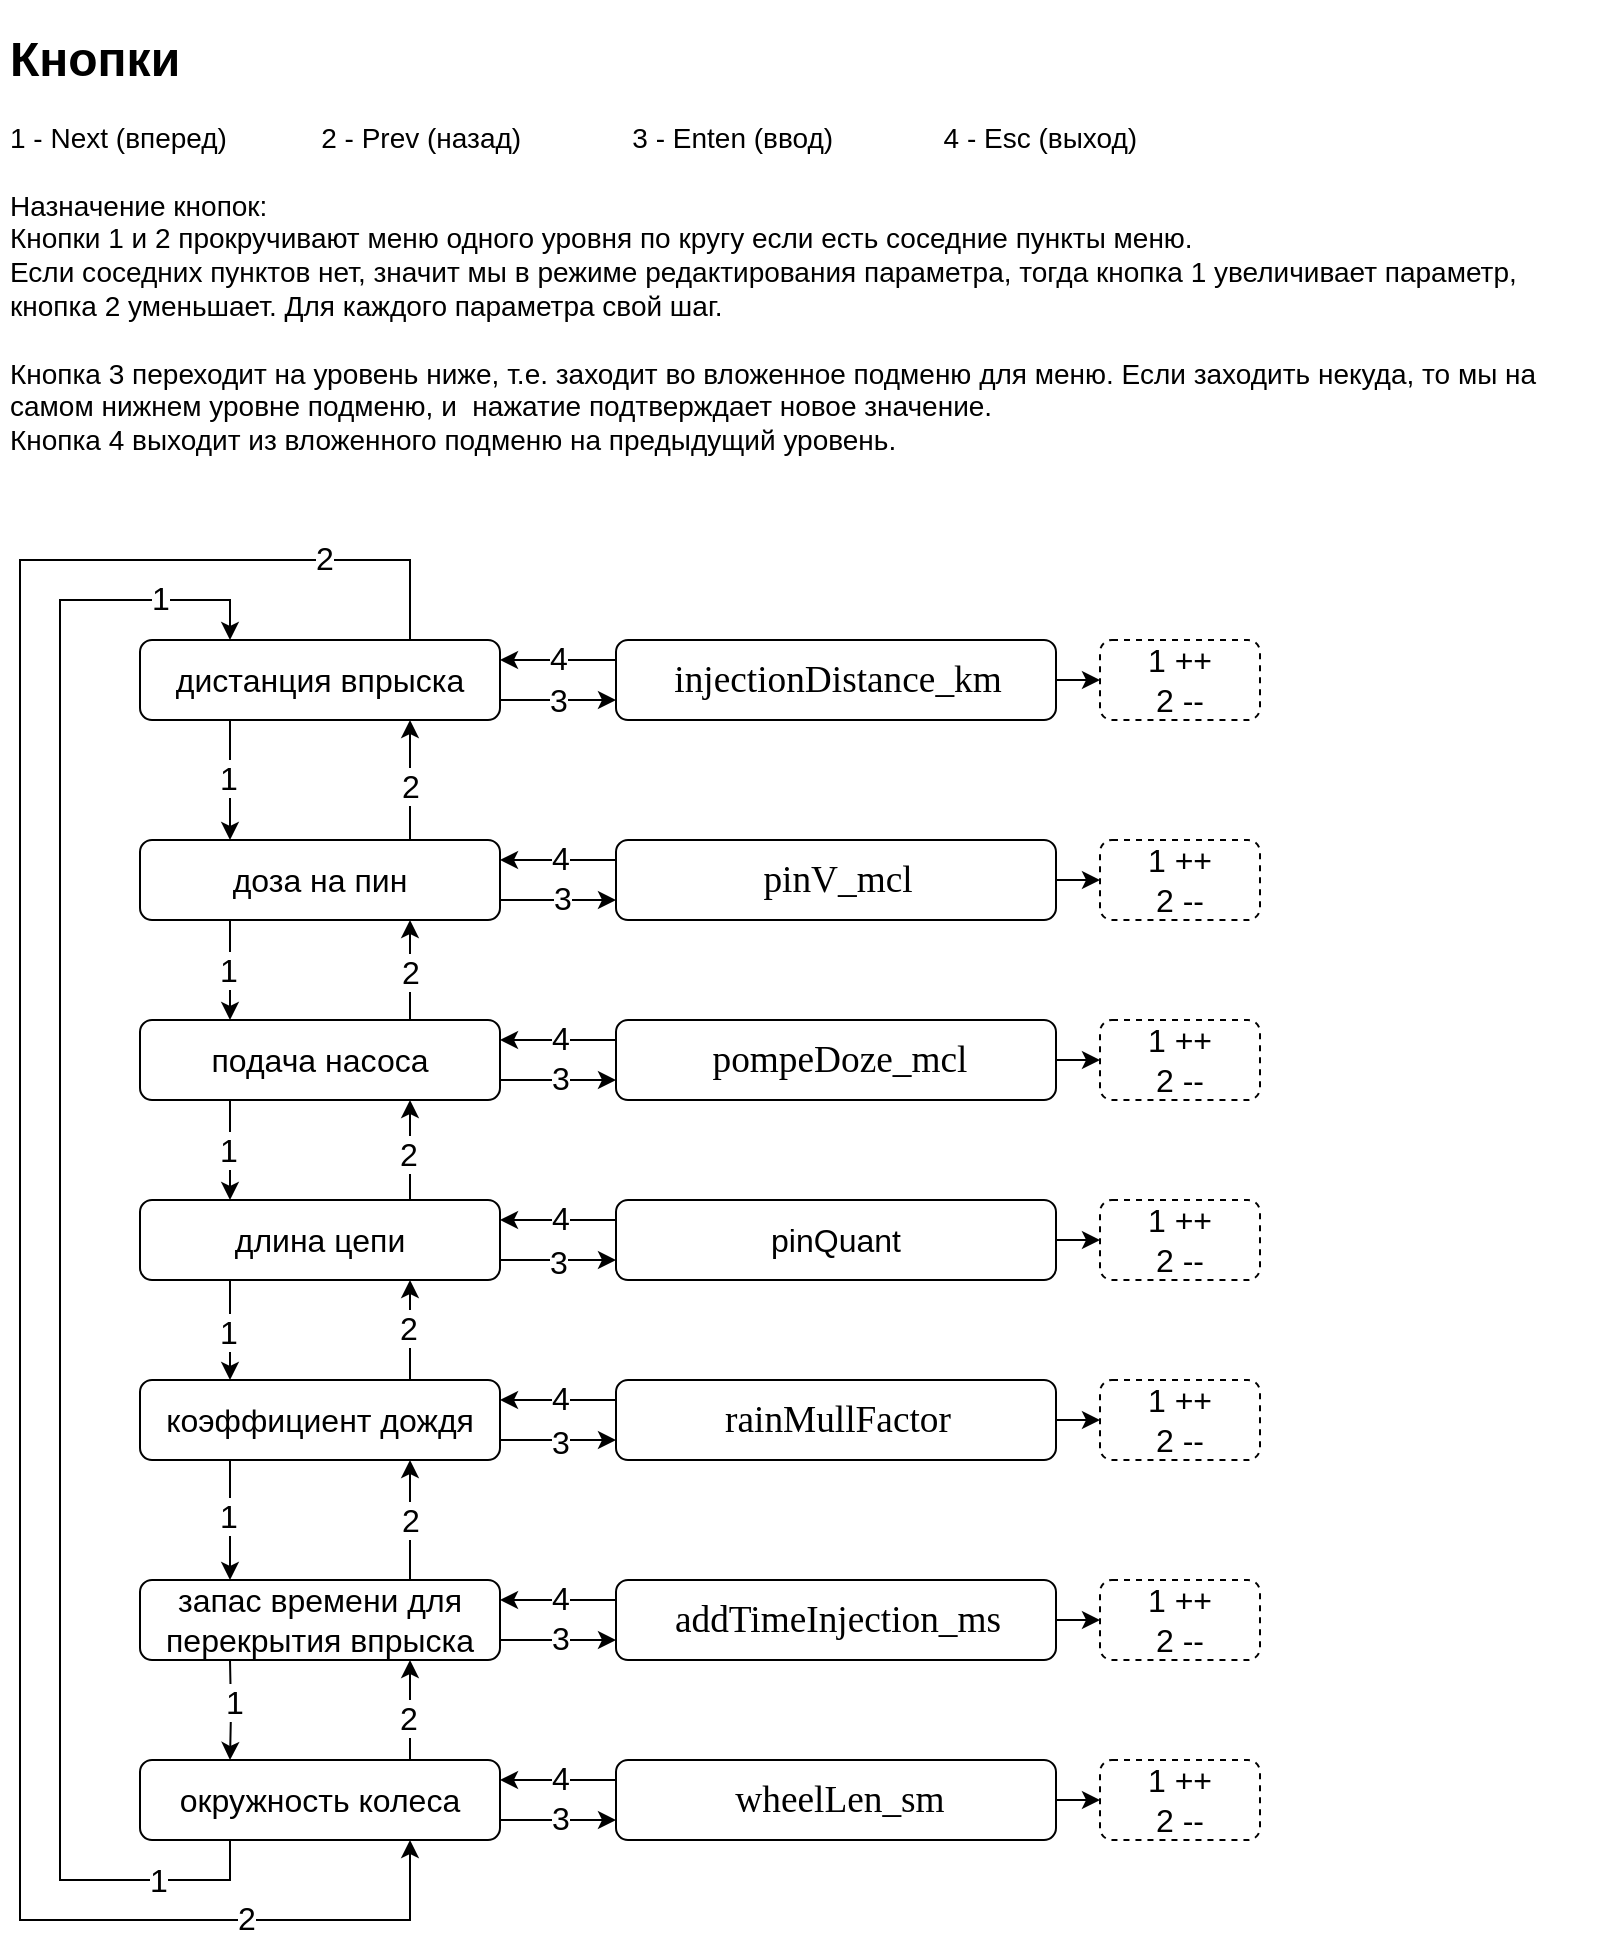 <mxfile version="21.6.8" type="device">
  <diagram name="Страница — 1" id="rLwD0E4FXAtVZHoxK65h">
    <mxGraphModel dx="1372" dy="884" grid="1" gridSize="10" guides="1" tooltips="1" connect="1" arrows="1" fold="1" page="1" pageScale="1" pageWidth="827" pageHeight="1169" math="0" shadow="0">
      <root>
        <mxCell id="0" />
        <mxCell id="1" parent="0" />
        <mxCell id="8xu6N3m7d32aTO9cnE_E-2" value="&lt;h1&gt;Кнопки&lt;/h1&gt;&lt;div style=&quot;font-size: 14px;&quot;&gt;&lt;font style=&quot;font-size: 14px;&quot;&gt;1 - Next (вперед)&lt;span style=&quot;white-space: pre;&quot;&gt;&#x9;&lt;/span&gt;&lt;span style=&quot;white-space: pre;&quot;&gt;&#x9;&lt;/span&gt;&lt;span style=&quot;background-color: initial;&quot;&gt;2 - Prev (назад)&lt;span style=&quot;white-space: pre;&quot;&gt;&#x9;&lt;/span&gt;&lt;span style=&quot;white-space: pre;&quot;&gt;&#x9;&lt;/span&gt;&lt;/span&gt;&lt;span style=&quot;background-color: initial;&quot;&gt;3 - Enten (ввод)&lt;span style=&quot;white-space: pre;&quot;&gt;&#x9;&lt;/span&gt;&lt;span style=&quot;white-space: pre;&quot;&gt;&#x9;&lt;/span&gt;&lt;/span&gt;&lt;span style=&quot;background-color: initial;&quot;&gt;4 - Esc (выход)&lt;/span&gt;&lt;/font&gt;&lt;/div&gt;&lt;div style=&quot;font-size: 14px;&quot;&gt;&lt;font style=&quot;font-size: 14px;&quot;&gt;&lt;br&gt;&lt;/font&gt;&lt;/div&gt;&lt;div style=&quot;font-size: 14px;&quot;&gt;&lt;font style=&quot;font-size: 14px;&quot;&gt;Назначение кнопок:&lt;/font&gt;&lt;/div&gt;&lt;div style=&quot;font-size: 14px;&quot;&gt;&lt;font style=&quot;font-size: 14px;&quot;&gt;Кнопки 1 и 2 прокручивают меню одного уровня по кругу если есть соседние пункты меню.&lt;/font&gt;&lt;/div&gt;&lt;div style=&quot;font-size: 14px;&quot;&gt;&lt;font style=&quot;font-size: 14px;&quot;&gt;Если соседних пунктов нет, значит мы в режиме редактирования параметра, тогда кнопка 1 увеличивает параметр, кнопка 2 уменьшает.&amp;nbsp;&lt;/font&gt;&lt;span style=&quot;background-color: initial;&quot;&gt;Для каждого параметра свой шаг.&lt;/span&gt;&lt;/div&gt;&lt;div style=&quot;font-size: 14px;&quot;&gt;&lt;span style=&quot;background-color: initial;&quot;&gt;&lt;br&gt;&lt;/span&gt;&lt;/div&gt;&lt;div style=&quot;font-size: 14px;&quot;&gt;&lt;span style=&quot;background-color: initial;&quot;&gt;Кнопка 3 переходит на уровень ниже, т.е. заходит во вложенное подменю для меню. Если заходить некуда, то мы на самом нижнем уровне подменю, и&amp;nbsp; нажатие подтверждает новое значение.&lt;/span&gt;&lt;br&gt;&lt;/div&gt;&lt;div style=&quot;font-size: 14px;&quot;&gt;&lt;font style=&quot;font-size: 14px;&quot;&gt;Кнопка 4 выходит из вложенного подменю на предыдущий уровень.&lt;/font&gt;&lt;/div&gt;" style="text;html=1;strokeColor=none;fillColor=none;spacing=5;spacingTop=-20;whiteSpace=wrap;overflow=hidden;rounded=0;" vertex="1" parent="1">
          <mxGeometry x="10" y="10" width="800" height="220" as="geometry" />
        </mxCell>
        <mxCell id="8xu6N3m7d32aTO9cnE_E-12" style="edgeStyle=orthogonalEdgeStyle;rounded=0;orthogonalLoop=1;jettySize=auto;html=1;exitX=0.25;exitY=1;exitDx=0;exitDy=0;entryX=0.25;entryY=0;entryDx=0;entryDy=0;fontSize=16;" edge="1" parent="1" source="8xu6N3m7d32aTO9cnE_E-3" target="8xu6N3m7d32aTO9cnE_E-6">
          <mxGeometry relative="1" as="geometry" />
        </mxCell>
        <mxCell id="8xu6N3m7d32aTO9cnE_E-39" value="1" style="edgeLabel;html=1;align=center;verticalAlign=middle;resizable=0;points=[];fontSize=16;" vertex="1" connectable="0" parent="8xu6N3m7d32aTO9cnE_E-12">
          <mxGeometry relative="1" as="geometry">
            <mxPoint x="-1" y="-1" as="offset" />
          </mxGeometry>
        </mxCell>
        <mxCell id="8xu6N3m7d32aTO9cnE_E-37" style="edgeStyle=orthogonalEdgeStyle;rounded=0;orthogonalLoop=1;jettySize=auto;html=1;exitX=1;exitY=0.75;exitDx=0;exitDy=0;entryX=0;entryY=0.75;entryDx=0;entryDy=0;fontSize=16;" edge="1" parent="1" source="8xu6N3m7d32aTO9cnE_E-3" target="8xu6N3m7d32aTO9cnE_E-22">
          <mxGeometry relative="1" as="geometry" />
        </mxCell>
        <mxCell id="8xu6N3m7d32aTO9cnE_E-51" value="3" style="edgeLabel;html=1;align=center;verticalAlign=middle;resizable=0;points=[];fontSize=16;" vertex="1" connectable="0" parent="8xu6N3m7d32aTO9cnE_E-37">
          <mxGeometry x="-0.08" relative="1" as="geometry">
            <mxPoint x="2" as="offset" />
          </mxGeometry>
        </mxCell>
        <mxCell id="8xu6N3m7d32aTO9cnE_E-107" style="edgeStyle=orthogonalEdgeStyle;rounded=0;orthogonalLoop=1;jettySize=auto;html=1;exitX=0.75;exitY=0;exitDx=0;exitDy=0;entryX=0.75;entryY=1;entryDx=0;entryDy=0;fontFamily=Helvetica;fontSize=16;fontColor=default;" edge="1" parent="1" source="8xu6N3m7d32aTO9cnE_E-3" target="8xu6N3m7d32aTO9cnE_E-93">
          <mxGeometry relative="1" as="geometry">
            <Array as="points">
              <mxPoint x="215" y="280" />
              <mxPoint x="20" y="280" />
              <mxPoint x="20" y="960" />
              <mxPoint x="215" y="960" />
            </Array>
          </mxGeometry>
        </mxCell>
        <mxCell id="8xu6N3m7d32aTO9cnE_E-108" value="2" style="edgeLabel;html=1;align=center;verticalAlign=middle;resizable=0;points=[];fontSize=16;fontFamily=Helvetica;fontColor=default;" vertex="1" connectable="0" parent="8xu6N3m7d32aTO9cnE_E-107">
          <mxGeometry x="-0.898" y="-2" relative="1" as="geometry">
            <mxPoint x="-25" y="1" as="offset" />
          </mxGeometry>
        </mxCell>
        <mxCell id="8xu6N3m7d32aTO9cnE_E-111" value="2" style="edgeLabel;html=1;align=center;verticalAlign=middle;resizable=0;points=[];fontSize=16;fontFamily=Helvetica;fontColor=default;" vertex="1" connectable="0" parent="8xu6N3m7d32aTO9cnE_E-107">
          <mxGeometry x="0.794" y="-1" relative="1" as="geometry">
            <mxPoint x="-4" y="-2" as="offset" />
          </mxGeometry>
        </mxCell>
        <mxCell id="8xu6N3m7d32aTO9cnE_E-3" value="дистанция впрыска" style="rounded=1;whiteSpace=wrap;html=1;fontSize=16;" vertex="1" parent="1">
          <mxGeometry x="80" y="320" width="180" height="40" as="geometry" />
        </mxCell>
        <mxCell id="8xu6N3m7d32aTO9cnE_E-13" style="edgeStyle=orthogonalEdgeStyle;rounded=0;orthogonalLoop=1;jettySize=auto;html=1;exitX=0.75;exitY=0;exitDx=0;exitDy=0;entryX=0.75;entryY=1;entryDx=0;entryDy=0;fontSize=16;" edge="1" parent="1" source="8xu6N3m7d32aTO9cnE_E-6" target="8xu6N3m7d32aTO9cnE_E-3">
          <mxGeometry relative="1" as="geometry" />
        </mxCell>
        <mxCell id="8xu6N3m7d32aTO9cnE_E-50" value="2" style="edgeLabel;html=1;align=center;verticalAlign=middle;resizable=0;points=[];fontSize=16;" vertex="1" connectable="0" parent="8xu6N3m7d32aTO9cnE_E-13">
          <mxGeometry x="0.3" relative="1" as="geometry">
            <mxPoint y="12" as="offset" />
          </mxGeometry>
        </mxCell>
        <mxCell id="8xu6N3m7d32aTO9cnE_E-14" style="edgeStyle=orthogonalEdgeStyle;rounded=0;orthogonalLoop=1;jettySize=auto;html=1;exitX=0.25;exitY=1;exitDx=0;exitDy=0;entryX=0.25;entryY=0;entryDx=0;entryDy=0;fontSize=16;" edge="1" parent="1" source="8xu6N3m7d32aTO9cnE_E-6" target="8xu6N3m7d32aTO9cnE_E-7">
          <mxGeometry relative="1" as="geometry" />
        </mxCell>
        <mxCell id="8xu6N3m7d32aTO9cnE_E-40" value="1" style="edgeLabel;html=1;align=center;verticalAlign=middle;resizable=0;points=[];fontSize=16;" vertex="1" connectable="0" parent="8xu6N3m7d32aTO9cnE_E-14">
          <mxGeometry x="-0.1" y="2" relative="1" as="geometry">
            <mxPoint x="-3" y="2" as="offset" />
          </mxGeometry>
        </mxCell>
        <mxCell id="8xu6N3m7d32aTO9cnE_E-35" style="edgeStyle=orthogonalEdgeStyle;rounded=0;orthogonalLoop=1;jettySize=auto;html=1;exitX=1;exitY=0.75;exitDx=0;exitDy=0;entryX=0;entryY=0.75;entryDx=0;entryDy=0;fontSize=16;" edge="1" parent="1" source="8xu6N3m7d32aTO9cnE_E-6" target="8xu6N3m7d32aTO9cnE_E-24">
          <mxGeometry relative="1" as="geometry" />
        </mxCell>
        <mxCell id="8xu6N3m7d32aTO9cnE_E-53" value="3" style="edgeLabel;html=1;align=center;verticalAlign=middle;resizable=0;points=[];fontSize=16;" vertex="1" connectable="0" parent="8xu6N3m7d32aTO9cnE_E-35">
          <mxGeometry x="0.08" y="1" relative="1" as="geometry">
            <mxPoint x="-1" as="offset" />
          </mxGeometry>
        </mxCell>
        <mxCell id="8xu6N3m7d32aTO9cnE_E-6" value="доза на пин" style="rounded=1;whiteSpace=wrap;html=1;fontSize=16;" vertex="1" parent="1">
          <mxGeometry x="80" y="420" width="180" height="40" as="geometry" />
        </mxCell>
        <mxCell id="8xu6N3m7d32aTO9cnE_E-15" style="edgeStyle=orthogonalEdgeStyle;rounded=0;orthogonalLoop=1;jettySize=auto;html=1;exitX=0.75;exitY=0;exitDx=0;exitDy=0;entryX=0.75;entryY=1;entryDx=0;entryDy=0;fontSize=16;" edge="1" parent="1" source="8xu6N3m7d32aTO9cnE_E-7" target="8xu6N3m7d32aTO9cnE_E-6">
          <mxGeometry relative="1" as="geometry" />
        </mxCell>
        <mxCell id="8xu6N3m7d32aTO9cnE_E-49" value="2" style="edgeLabel;html=1;align=center;verticalAlign=middle;resizable=0;points=[];fontSize=16;" vertex="1" connectable="0" parent="8xu6N3m7d32aTO9cnE_E-15">
          <mxGeometry x="-0.05" y="1" relative="1" as="geometry">
            <mxPoint x="1" as="offset" />
          </mxGeometry>
        </mxCell>
        <mxCell id="8xu6N3m7d32aTO9cnE_E-16" style="edgeStyle=orthogonalEdgeStyle;rounded=0;orthogonalLoop=1;jettySize=auto;html=1;exitX=0.25;exitY=1;exitDx=0;exitDy=0;entryX=0.25;entryY=0;entryDx=0;entryDy=0;fontSize=16;" edge="1" parent="1" source="8xu6N3m7d32aTO9cnE_E-7" target="8xu6N3m7d32aTO9cnE_E-8">
          <mxGeometry relative="1" as="geometry" />
        </mxCell>
        <mxCell id="8xu6N3m7d32aTO9cnE_E-41" value="1" style="edgeLabel;html=1;align=center;verticalAlign=middle;resizable=0;points=[];fontSize=16;" vertex="1" connectable="0" parent="8xu6N3m7d32aTO9cnE_E-16">
          <mxGeometry x="-0.25" y="2" relative="1" as="geometry">
            <mxPoint x="-3" y="6" as="offset" />
          </mxGeometry>
        </mxCell>
        <mxCell id="8xu6N3m7d32aTO9cnE_E-33" style="edgeStyle=orthogonalEdgeStyle;rounded=0;orthogonalLoop=1;jettySize=auto;html=1;exitX=1;exitY=0.75;exitDx=0;exitDy=0;entryX=0;entryY=0.75;entryDx=0;entryDy=0;fontSize=16;" edge="1" parent="1" source="8xu6N3m7d32aTO9cnE_E-7" target="8xu6N3m7d32aTO9cnE_E-25">
          <mxGeometry relative="1" as="geometry" />
        </mxCell>
        <mxCell id="8xu6N3m7d32aTO9cnE_E-55" value="3" style="edgeLabel;html=1;align=center;verticalAlign=middle;resizable=0;points=[];fontSize=16;" vertex="1" connectable="0" parent="8xu6N3m7d32aTO9cnE_E-33">
          <mxGeometry x="-0.04" y="1" relative="1" as="geometry">
            <mxPoint x="2" as="offset" />
          </mxGeometry>
        </mxCell>
        <mxCell id="8xu6N3m7d32aTO9cnE_E-7" value="подача насоса" style="rounded=1;whiteSpace=wrap;html=1;fontSize=16;" vertex="1" parent="1">
          <mxGeometry x="80" y="510" width="180" height="40" as="geometry" />
        </mxCell>
        <mxCell id="8xu6N3m7d32aTO9cnE_E-17" style="edgeStyle=orthogonalEdgeStyle;rounded=0;orthogonalLoop=1;jettySize=auto;html=1;exitX=0.75;exitY=0;exitDx=0;exitDy=0;entryX=0.75;entryY=1;entryDx=0;entryDy=0;fontSize=16;" edge="1" parent="1" source="8xu6N3m7d32aTO9cnE_E-8" target="8xu6N3m7d32aTO9cnE_E-7">
          <mxGeometry relative="1" as="geometry" />
        </mxCell>
        <mxCell id="8xu6N3m7d32aTO9cnE_E-48" value="2" style="edgeLabel;html=1;align=center;verticalAlign=middle;resizable=0;points=[];fontSize=16;" vertex="1" connectable="0" parent="8xu6N3m7d32aTO9cnE_E-17">
          <mxGeometry y="1" relative="1" as="geometry">
            <mxPoint y="2" as="offset" />
          </mxGeometry>
        </mxCell>
        <mxCell id="8xu6N3m7d32aTO9cnE_E-29" style="edgeStyle=orthogonalEdgeStyle;rounded=0;orthogonalLoop=1;jettySize=auto;html=1;exitX=1;exitY=0.75;exitDx=0;exitDy=0;entryX=0;entryY=0.75;entryDx=0;entryDy=0;fontSize=16;" edge="1" parent="1" source="8xu6N3m7d32aTO9cnE_E-8" target="8xu6N3m7d32aTO9cnE_E-26">
          <mxGeometry relative="1" as="geometry" />
        </mxCell>
        <mxCell id="8xu6N3m7d32aTO9cnE_E-57" value="3" style="edgeLabel;html=1;align=center;verticalAlign=middle;resizable=0;points=[];fontSize=16;" vertex="1" connectable="0" parent="8xu6N3m7d32aTO9cnE_E-29">
          <mxGeometry x="-0.08" y="-3" relative="1" as="geometry">
            <mxPoint x="2" y="-2" as="offset" />
          </mxGeometry>
        </mxCell>
        <mxCell id="8xu6N3m7d32aTO9cnE_E-73" style="edgeStyle=orthogonalEdgeStyle;rounded=0;orthogonalLoop=1;jettySize=auto;html=1;exitX=0.25;exitY=1;exitDx=0;exitDy=0;entryX=0.25;entryY=0;entryDx=0;entryDy=0;" edge="1" parent="1" source="8xu6N3m7d32aTO9cnE_E-8" target="8xu6N3m7d32aTO9cnE_E-63">
          <mxGeometry relative="1" as="geometry" />
        </mxCell>
        <mxCell id="8xu6N3m7d32aTO9cnE_E-75" value="1" style="edgeLabel;html=1;align=center;verticalAlign=middle;resizable=0;points=[];fontSize=16;" vertex="1" connectable="0" parent="8xu6N3m7d32aTO9cnE_E-73">
          <mxGeometry x="-0.059" y="-1" relative="1" as="geometry">
            <mxPoint y="2" as="offset" />
          </mxGeometry>
        </mxCell>
        <mxCell id="8xu6N3m7d32aTO9cnE_E-8" value="длина цепи" style="rounded=1;whiteSpace=wrap;html=1;fontSize=16;" vertex="1" parent="1">
          <mxGeometry x="80" y="600" width="180" height="40" as="geometry" />
        </mxCell>
        <mxCell id="8xu6N3m7d32aTO9cnE_E-31" style="edgeStyle=orthogonalEdgeStyle;rounded=0;orthogonalLoop=1;jettySize=auto;html=1;exitX=1;exitY=0.75;exitDx=0;exitDy=0;entryX=0;entryY=0.75;entryDx=0;entryDy=0;fontSize=16;" edge="1" parent="1" source="8xu6N3m7d32aTO9cnE_E-9" target="8xu6N3m7d32aTO9cnE_E-27">
          <mxGeometry relative="1" as="geometry" />
        </mxCell>
        <mxCell id="8xu6N3m7d32aTO9cnE_E-59" value="3" style="edgeLabel;html=1;align=center;verticalAlign=middle;resizable=0;points=[];fontSize=16;" vertex="1" connectable="0" parent="8xu6N3m7d32aTO9cnE_E-31">
          <mxGeometry x="0.12" y="-2" relative="1" as="geometry">
            <mxPoint x="-3" y="-3" as="offset" />
          </mxGeometry>
        </mxCell>
        <mxCell id="8xu6N3m7d32aTO9cnE_E-84" style="edgeStyle=orthogonalEdgeStyle;rounded=0;orthogonalLoop=1;jettySize=auto;html=1;exitX=0.75;exitY=0;exitDx=0;exitDy=0;entryX=0.75;entryY=1;entryDx=0;entryDy=0;" edge="1" parent="1" source="8xu6N3m7d32aTO9cnE_E-9" target="8xu6N3m7d32aTO9cnE_E-63">
          <mxGeometry relative="1" as="geometry" />
        </mxCell>
        <mxCell id="8xu6N3m7d32aTO9cnE_E-88" value="2" style="edgeLabel;html=1;align=center;verticalAlign=middle;resizable=0;points=[];fontSize=16;" vertex="1" connectable="0" parent="8xu6N3m7d32aTO9cnE_E-84">
          <mxGeometry x="0.011" y="-1" relative="1" as="geometry">
            <mxPoint x="-1" as="offset" />
          </mxGeometry>
        </mxCell>
        <mxCell id="8xu6N3m7d32aTO9cnE_E-9" value="запас времени для перекрытия впрыска" style="rounded=1;whiteSpace=wrap;html=1;fontSize=16;" vertex="1" parent="1">
          <mxGeometry x="80" y="790" width="180" height="40" as="geometry" />
        </mxCell>
        <mxCell id="8xu6N3m7d32aTO9cnE_E-38" style="edgeStyle=orthogonalEdgeStyle;rounded=0;orthogonalLoop=1;jettySize=auto;html=1;exitX=0;exitY=0.25;exitDx=0;exitDy=0;entryX=1;entryY=0.25;entryDx=0;entryDy=0;fontSize=16;" edge="1" parent="1" source="8xu6N3m7d32aTO9cnE_E-22" target="8xu6N3m7d32aTO9cnE_E-3">
          <mxGeometry relative="1" as="geometry" />
        </mxCell>
        <mxCell id="8xu6N3m7d32aTO9cnE_E-52" value="4" style="edgeLabel;html=1;align=center;verticalAlign=middle;resizable=0;points=[];fontSize=16;" vertex="1" connectable="0" parent="8xu6N3m7d32aTO9cnE_E-38">
          <mxGeometry x="-0.04" y="2" relative="1" as="geometry">
            <mxPoint x="-1" y="-3" as="offset" />
          </mxGeometry>
        </mxCell>
        <mxCell id="8xu6N3m7d32aTO9cnE_E-119" value="" style="edgeStyle=orthogonalEdgeStyle;rounded=0;orthogonalLoop=1;jettySize=auto;html=1;fontFamily=Helvetica;fontSize=16;fontColor=default;" edge="1" parent="1" source="8xu6N3m7d32aTO9cnE_E-22" target="8xu6N3m7d32aTO9cnE_E-118">
          <mxGeometry relative="1" as="geometry" />
        </mxCell>
        <mxCell id="8xu6N3m7d32aTO9cnE_E-22" value="&lt;div style=&quot;padding: 0px 0px 0px 2px;&quot;&gt;&lt;div style=&quot;font-family: Consolas; font-size: 14pt;&quot;&gt;&lt;p style=&quot;margin: 0px;&quot;&gt;injectionDistance_km&lt;/p&gt;&lt;/div&gt;&lt;/div&gt;" style="rounded=1;whiteSpace=wrap;html=1;fontSize=16;labelBackgroundColor=none;" vertex="1" parent="1">
          <mxGeometry x="318" y="320" width="220" height="40" as="geometry" />
        </mxCell>
        <mxCell id="8xu6N3m7d32aTO9cnE_E-36" style="edgeStyle=orthogonalEdgeStyle;rounded=0;orthogonalLoop=1;jettySize=auto;html=1;exitX=0;exitY=0.25;exitDx=0;exitDy=0;entryX=1;entryY=0.25;entryDx=0;entryDy=0;fontSize=16;" edge="1" parent="1" source="8xu6N3m7d32aTO9cnE_E-24" target="8xu6N3m7d32aTO9cnE_E-6">
          <mxGeometry relative="1" as="geometry" />
        </mxCell>
        <mxCell id="8xu6N3m7d32aTO9cnE_E-54" value="4" style="edgeLabel;html=1;align=center;verticalAlign=middle;resizable=0;points=[];fontSize=16;" vertex="1" connectable="0" parent="8xu6N3m7d32aTO9cnE_E-36">
          <mxGeometry x="-0.04" relative="1" as="geometry">
            <mxPoint y="-1" as="offset" />
          </mxGeometry>
        </mxCell>
        <mxCell id="8xu6N3m7d32aTO9cnE_E-133" value="" style="edgeStyle=orthogonalEdgeStyle;rounded=0;orthogonalLoop=1;jettySize=auto;html=1;fontFamily=Helvetica;fontSize=16;fontColor=default;" edge="1" parent="1" source="8xu6N3m7d32aTO9cnE_E-24" target="8xu6N3m7d32aTO9cnE_E-120">
          <mxGeometry relative="1" as="geometry" />
        </mxCell>
        <mxCell id="8xu6N3m7d32aTO9cnE_E-24" value="&lt;div style=&quot;padding: 0px 0px 0px 2px;&quot;&gt;&lt;div style=&quot;font-family: Consolas; font-size: 14pt;&quot;&gt;&lt;p style=&quot;margin: 0px;&quot;&gt;pinV_mcl&lt;/p&gt;&lt;/div&gt;&lt;/div&gt;" style="rounded=1;whiteSpace=wrap;html=1;fontSize=16;labelBackgroundColor=none;" vertex="1" parent="1">
          <mxGeometry x="318" y="420" width="220" height="40" as="geometry" />
        </mxCell>
        <mxCell id="8xu6N3m7d32aTO9cnE_E-34" style="edgeStyle=orthogonalEdgeStyle;rounded=0;orthogonalLoop=1;jettySize=auto;html=1;exitX=0;exitY=0.25;exitDx=0;exitDy=0;entryX=1;entryY=0.25;entryDx=0;entryDy=0;fontSize=16;" edge="1" parent="1" source="8xu6N3m7d32aTO9cnE_E-25" target="8xu6N3m7d32aTO9cnE_E-7">
          <mxGeometry relative="1" as="geometry" />
        </mxCell>
        <mxCell id="8xu6N3m7d32aTO9cnE_E-56" value="4" style="edgeLabel;html=1;align=center;verticalAlign=middle;resizable=0;points=[];fontSize=16;" vertex="1" connectable="0" parent="8xu6N3m7d32aTO9cnE_E-34">
          <mxGeometry x="-0.12" y="-2" relative="1" as="geometry">
            <mxPoint x="-3" y="1" as="offset" />
          </mxGeometry>
        </mxCell>
        <mxCell id="8xu6N3m7d32aTO9cnE_E-132" value="" style="edgeStyle=orthogonalEdgeStyle;rounded=0;orthogonalLoop=1;jettySize=auto;html=1;fontFamily=Helvetica;fontSize=16;fontColor=default;" edge="1" parent="1" source="8xu6N3m7d32aTO9cnE_E-25" target="8xu6N3m7d32aTO9cnE_E-121">
          <mxGeometry relative="1" as="geometry" />
        </mxCell>
        <mxCell id="8xu6N3m7d32aTO9cnE_E-25" value="&lt;div style=&quot;padding: 0px 0px 0px 2px;&quot;&gt;&lt;div style=&quot;font-family: Consolas; font-size: 14pt;&quot;&gt;&lt;div style=&quot;padding: 0px 0px 0px 2px;&quot;&gt;&lt;div style=&quot;font-size: 14pt;&quot;&gt;&lt;p style=&quot;margin: 0px;&quot;&gt;pompeDoze_mcl&lt;/p&gt;&lt;/div&gt;&lt;/div&gt;&lt;/div&gt;&lt;/div&gt;" style="rounded=1;whiteSpace=wrap;html=1;fontSize=16;labelBackgroundColor=none;" vertex="1" parent="1">
          <mxGeometry x="318" y="510" width="220" height="40" as="geometry" />
        </mxCell>
        <mxCell id="8xu6N3m7d32aTO9cnE_E-30" style="edgeStyle=orthogonalEdgeStyle;rounded=0;orthogonalLoop=1;jettySize=auto;html=1;exitX=0;exitY=0.25;exitDx=0;exitDy=0;entryX=1;entryY=0.25;entryDx=0;entryDy=0;fontSize=16;" edge="1" parent="1" source="8xu6N3m7d32aTO9cnE_E-26" target="8xu6N3m7d32aTO9cnE_E-8">
          <mxGeometry relative="1" as="geometry" />
        </mxCell>
        <mxCell id="8xu6N3m7d32aTO9cnE_E-58" value="4" style="edgeLabel;html=1;align=center;verticalAlign=middle;resizable=0;points=[];fontSize=16;" vertex="1" connectable="0" parent="8xu6N3m7d32aTO9cnE_E-30">
          <mxGeometry x="0.04" y="-2" relative="1" as="geometry">
            <mxPoint x="2" y="1" as="offset" />
          </mxGeometry>
        </mxCell>
        <mxCell id="8xu6N3m7d32aTO9cnE_E-131" value="" style="edgeStyle=orthogonalEdgeStyle;rounded=0;orthogonalLoop=1;jettySize=auto;html=1;fontFamily=Helvetica;fontSize=16;fontColor=default;" edge="1" parent="1" source="8xu6N3m7d32aTO9cnE_E-26" target="8xu6N3m7d32aTO9cnE_E-122">
          <mxGeometry relative="1" as="geometry" />
        </mxCell>
        <mxCell id="8xu6N3m7d32aTO9cnE_E-26" value="pinQuant" style="rounded=1;whiteSpace=wrap;html=1;fontSize=16;" vertex="1" parent="1">
          <mxGeometry x="318" y="600" width="220" height="40" as="geometry" />
        </mxCell>
        <mxCell id="8xu6N3m7d32aTO9cnE_E-32" style="edgeStyle=orthogonalEdgeStyle;rounded=0;orthogonalLoop=1;jettySize=auto;html=1;exitX=0;exitY=0.25;exitDx=0;exitDy=0;entryX=1;entryY=0.25;entryDx=0;entryDy=0;fontSize=16;" edge="1" parent="1" source="8xu6N3m7d32aTO9cnE_E-27" target="8xu6N3m7d32aTO9cnE_E-9">
          <mxGeometry relative="1" as="geometry" />
        </mxCell>
        <mxCell id="8xu6N3m7d32aTO9cnE_E-60" value="4" style="edgeLabel;html=1;align=center;verticalAlign=middle;resizable=0;points=[];fontSize=16;" vertex="1" connectable="0" parent="8xu6N3m7d32aTO9cnE_E-32">
          <mxGeometry x="-0.12" y="1" relative="1" as="geometry">
            <mxPoint x="-3" y="-2" as="offset" />
          </mxGeometry>
        </mxCell>
        <mxCell id="8xu6N3m7d32aTO9cnE_E-129" value="" style="edgeStyle=orthogonalEdgeStyle;rounded=0;orthogonalLoop=1;jettySize=auto;html=1;fontFamily=Helvetica;fontSize=16;fontColor=default;" edge="1" parent="1" source="8xu6N3m7d32aTO9cnE_E-27" target="8xu6N3m7d32aTO9cnE_E-124">
          <mxGeometry relative="1" as="geometry" />
        </mxCell>
        <mxCell id="8xu6N3m7d32aTO9cnE_E-27" value="&lt;div style=&quot;padding: 0px 0px 0px 2px;&quot;&gt;&lt;div style=&quot;font-family: Consolas; font-size: 14pt;&quot;&gt;&lt;p style=&quot;margin: 0px;&quot;&gt;addTimeInjection_ms&lt;/p&gt;&lt;/div&gt;&lt;/div&gt;" style="rounded=1;whiteSpace=wrap;html=1;fontSize=16;labelBackgroundColor=none;" vertex="1" parent="1">
          <mxGeometry x="318" y="790" width="220" height="40" as="geometry" />
        </mxCell>
        <mxCell id="8xu6N3m7d32aTO9cnE_E-61" style="edgeStyle=orthogonalEdgeStyle;rounded=0;orthogonalLoop=1;jettySize=auto;html=1;exitX=1;exitY=0.75;exitDx=0;exitDy=0;entryX=0;entryY=0.75;entryDx=0;entryDy=0;fontSize=16;" edge="1" parent="1" source="8xu6N3m7d32aTO9cnE_E-63" target="8xu6N3m7d32aTO9cnE_E-66">
          <mxGeometry relative="1" as="geometry" />
        </mxCell>
        <mxCell id="8xu6N3m7d32aTO9cnE_E-62" value="3" style="edgeLabel;html=1;align=center;verticalAlign=middle;resizable=0;points=[];fontSize=16;" vertex="1" connectable="0" parent="8xu6N3m7d32aTO9cnE_E-61">
          <mxGeometry x="-0.08" y="-3" relative="1" as="geometry">
            <mxPoint x="3" y="-2" as="offset" />
          </mxGeometry>
        </mxCell>
        <mxCell id="8xu6N3m7d32aTO9cnE_E-74" style="edgeStyle=orthogonalEdgeStyle;rounded=0;orthogonalLoop=1;jettySize=auto;html=1;exitX=0.75;exitY=0;exitDx=0;exitDy=0;entryX=0.75;entryY=1;entryDx=0;entryDy=0;" edge="1" parent="1" source="8xu6N3m7d32aTO9cnE_E-63" target="8xu6N3m7d32aTO9cnE_E-8">
          <mxGeometry relative="1" as="geometry" />
        </mxCell>
        <mxCell id="8xu6N3m7d32aTO9cnE_E-76" value="2" style="edgeLabel;html=1;align=center;verticalAlign=middle;resizable=0;points=[];fontSize=16;" vertex="1" connectable="0" parent="8xu6N3m7d32aTO9cnE_E-74">
          <mxGeometry x="-0.029" y="3" relative="1" as="geometry">
            <mxPoint x="2" y="-2" as="offset" />
          </mxGeometry>
        </mxCell>
        <mxCell id="8xu6N3m7d32aTO9cnE_E-83" style="edgeStyle=orthogonalEdgeStyle;rounded=0;orthogonalLoop=1;jettySize=auto;html=1;exitX=0.25;exitY=1;exitDx=0;exitDy=0;entryX=0.25;entryY=0;entryDx=0;entryDy=0;" edge="1" parent="1" source="8xu6N3m7d32aTO9cnE_E-63" target="8xu6N3m7d32aTO9cnE_E-9">
          <mxGeometry relative="1" as="geometry" />
        </mxCell>
        <mxCell id="8xu6N3m7d32aTO9cnE_E-87" value="1" style="edgeLabel;html=1;align=center;verticalAlign=middle;resizable=0;points=[];fontSize=16;" vertex="1" connectable="0" parent="8xu6N3m7d32aTO9cnE_E-83">
          <mxGeometry x="-0.094" y="1" relative="1" as="geometry">
            <mxPoint x="-2" y="1" as="offset" />
          </mxGeometry>
        </mxCell>
        <mxCell id="8xu6N3m7d32aTO9cnE_E-63" value="коэффициент дождя" style="rounded=1;whiteSpace=wrap;html=1;fontSize=16;" vertex="1" parent="1">
          <mxGeometry x="80" y="690" width="180" height="40" as="geometry" />
        </mxCell>
        <mxCell id="8xu6N3m7d32aTO9cnE_E-64" style="edgeStyle=orthogonalEdgeStyle;rounded=0;orthogonalLoop=1;jettySize=auto;html=1;exitX=0;exitY=0.25;exitDx=0;exitDy=0;entryX=1;entryY=0.25;entryDx=0;entryDy=0;fontSize=16;" edge="1" parent="1" source="8xu6N3m7d32aTO9cnE_E-66" target="8xu6N3m7d32aTO9cnE_E-63">
          <mxGeometry relative="1" as="geometry" />
        </mxCell>
        <mxCell id="8xu6N3m7d32aTO9cnE_E-65" value="4" style="edgeLabel;html=1;align=center;verticalAlign=middle;resizable=0;points=[];fontSize=16;" vertex="1" connectable="0" parent="8xu6N3m7d32aTO9cnE_E-64">
          <mxGeometry x="0.04" y="-2" relative="1" as="geometry">
            <mxPoint x="2" y="1" as="offset" />
          </mxGeometry>
        </mxCell>
        <mxCell id="8xu6N3m7d32aTO9cnE_E-130" value="" style="edgeStyle=orthogonalEdgeStyle;rounded=0;orthogonalLoop=1;jettySize=auto;html=1;fontFamily=Helvetica;fontSize=16;fontColor=default;" edge="1" parent="1" source="8xu6N3m7d32aTO9cnE_E-66" target="8xu6N3m7d32aTO9cnE_E-123">
          <mxGeometry relative="1" as="geometry" />
        </mxCell>
        <mxCell id="8xu6N3m7d32aTO9cnE_E-66" value="&lt;div style=&quot;padding: 0px 0px 0px 2px;&quot;&gt;&lt;div style=&quot;font-family: Consolas; font-size: 14pt;&quot;&gt;&lt;p style=&quot;margin: 0px;&quot;&gt;rainMullFactor&lt;/p&gt;&lt;/div&gt;&lt;/div&gt;" style="rounded=1;whiteSpace=wrap;html=1;fontSize=16;labelBackgroundColor=none;" vertex="1" parent="1">
          <mxGeometry x="318" y="690" width="220" height="40" as="geometry" />
        </mxCell>
        <mxCell id="8xu6N3m7d32aTO9cnE_E-101" style="edgeStyle=orthogonalEdgeStyle;rounded=0;orthogonalLoop=1;jettySize=auto;html=1;exitX=0.25;exitY=1;exitDx=0;exitDy=0;entryX=0.25;entryY=0;entryDx=0;entryDy=0;fontFamily=Helvetica;fontSize=16;fontColor=default;" edge="1" parent="1" target="8xu6N3m7d32aTO9cnE_E-93">
          <mxGeometry relative="1" as="geometry">
            <mxPoint x="125" y="830" as="sourcePoint" />
          </mxGeometry>
        </mxCell>
        <mxCell id="8xu6N3m7d32aTO9cnE_E-103" value="1" style="edgeLabel;html=1;align=center;verticalAlign=middle;resizable=0;points=[];fontSize=16;fontFamily=Helvetica;fontColor=default;" vertex="1" connectable="0" parent="8xu6N3m7d32aTO9cnE_E-101">
          <mxGeometry x="-0.16" y="1" relative="1" as="geometry">
            <mxPoint as="offset" />
          </mxGeometry>
        </mxCell>
        <mxCell id="8xu6N3m7d32aTO9cnE_E-91" style="edgeStyle=orthogonalEdgeStyle;rounded=0;orthogonalLoop=1;jettySize=auto;html=1;exitX=1;exitY=0.75;exitDx=0;exitDy=0;entryX=0;entryY=0.75;entryDx=0;entryDy=0;fontSize=16;" edge="1" parent="1" source="8xu6N3m7d32aTO9cnE_E-93" target="8xu6N3m7d32aTO9cnE_E-96">
          <mxGeometry relative="1" as="geometry" />
        </mxCell>
        <mxCell id="8xu6N3m7d32aTO9cnE_E-92" value="3" style="edgeLabel;html=1;align=center;verticalAlign=middle;resizable=0;points=[];fontSize=16;" vertex="1" connectable="0" parent="8xu6N3m7d32aTO9cnE_E-91">
          <mxGeometry x="0.12" y="-2" relative="1" as="geometry">
            <mxPoint x="-3" y="-3" as="offset" />
          </mxGeometry>
        </mxCell>
        <mxCell id="8xu6N3m7d32aTO9cnE_E-102" style="edgeStyle=orthogonalEdgeStyle;rounded=0;orthogonalLoop=1;jettySize=auto;html=1;exitX=0.75;exitY=0;exitDx=0;exitDy=0;entryX=0.75;entryY=1;entryDx=0;entryDy=0;fontFamily=Helvetica;fontSize=16;fontColor=default;" edge="1" parent="1" source="8xu6N3m7d32aTO9cnE_E-93">
          <mxGeometry relative="1" as="geometry">
            <mxPoint x="215" y="830" as="targetPoint" />
          </mxGeometry>
        </mxCell>
        <mxCell id="8xu6N3m7d32aTO9cnE_E-105" value="2" style="edgeLabel;html=1;align=center;verticalAlign=middle;resizable=0;points=[];fontSize=16;fontFamily=Helvetica;fontColor=default;" vertex="1" connectable="0" parent="8xu6N3m7d32aTO9cnE_E-102">
          <mxGeometry x="-0.16" y="1" relative="1" as="geometry">
            <mxPoint as="offset" />
          </mxGeometry>
        </mxCell>
        <mxCell id="8xu6N3m7d32aTO9cnE_E-106" style="edgeStyle=orthogonalEdgeStyle;rounded=0;orthogonalLoop=1;jettySize=auto;html=1;exitX=0.25;exitY=1;exitDx=0;exitDy=0;entryX=0.25;entryY=0;entryDx=0;entryDy=0;fontFamily=Helvetica;fontSize=16;fontColor=default;" edge="1" parent="1" source="8xu6N3m7d32aTO9cnE_E-93" target="8xu6N3m7d32aTO9cnE_E-3">
          <mxGeometry relative="1" as="geometry">
            <Array as="points">
              <mxPoint x="125" y="940" />
              <mxPoint x="40" y="940" />
              <mxPoint x="40" y="300" />
              <mxPoint x="125" y="300" />
            </Array>
          </mxGeometry>
        </mxCell>
        <mxCell id="8xu6N3m7d32aTO9cnE_E-109" value="1" style="edgeLabel;html=1;align=center;verticalAlign=middle;resizable=0;points=[];fontSize=16;fontFamily=Helvetica;fontColor=default;" vertex="1" connectable="0" parent="8xu6N3m7d32aTO9cnE_E-106">
          <mxGeometry x="0.869" y="1" relative="1" as="geometry">
            <mxPoint as="offset" />
          </mxGeometry>
        </mxCell>
        <mxCell id="8xu6N3m7d32aTO9cnE_E-110" value="1" style="edgeLabel;html=1;align=center;verticalAlign=middle;resizable=0;points=[];fontSize=16;fontFamily=Helvetica;fontColor=default;" vertex="1" connectable="0" parent="8xu6N3m7d32aTO9cnE_E-106">
          <mxGeometry x="-0.867" relative="1" as="geometry">
            <mxPoint as="offset" />
          </mxGeometry>
        </mxCell>
        <mxCell id="8xu6N3m7d32aTO9cnE_E-93" value="окружность колеса" style="rounded=1;whiteSpace=wrap;html=1;fontSize=16;" vertex="1" parent="1">
          <mxGeometry x="80" y="880" width="180" height="40" as="geometry" />
        </mxCell>
        <mxCell id="8xu6N3m7d32aTO9cnE_E-94" style="edgeStyle=orthogonalEdgeStyle;rounded=0;orthogonalLoop=1;jettySize=auto;html=1;exitX=0;exitY=0.25;exitDx=0;exitDy=0;entryX=1;entryY=0.25;entryDx=0;entryDy=0;fontSize=16;" edge="1" parent="1" source="8xu6N3m7d32aTO9cnE_E-96" target="8xu6N3m7d32aTO9cnE_E-93">
          <mxGeometry relative="1" as="geometry" />
        </mxCell>
        <mxCell id="8xu6N3m7d32aTO9cnE_E-95" value="4" style="edgeLabel;html=1;align=center;verticalAlign=middle;resizable=0;points=[];fontSize=16;" vertex="1" connectable="0" parent="8xu6N3m7d32aTO9cnE_E-94">
          <mxGeometry x="-0.12" y="1" relative="1" as="geometry">
            <mxPoint x="-3" y="-2" as="offset" />
          </mxGeometry>
        </mxCell>
        <mxCell id="8xu6N3m7d32aTO9cnE_E-127" value="" style="edgeStyle=orthogonalEdgeStyle;rounded=0;orthogonalLoop=1;jettySize=auto;html=1;fontFamily=Helvetica;fontSize=16;fontColor=default;" edge="1" parent="1" source="8xu6N3m7d32aTO9cnE_E-96" target="8xu6N3m7d32aTO9cnE_E-126">
          <mxGeometry relative="1" as="geometry" />
        </mxCell>
        <mxCell id="8xu6N3m7d32aTO9cnE_E-96" value="&lt;div style=&quot;padding: 0px 0px 0px 2px;&quot;&gt;&lt;div style=&quot;font-family: Consolas; font-size: 14pt;&quot;&gt;&lt;div style=&quot;padding: 0px 0px 0px 2px;&quot;&gt;&lt;div style=&quot;font-size: 14pt;&quot;&gt;&lt;p style=&quot;margin: 0px;&quot;&gt;wheelLen_sm&lt;/p&gt;&lt;/div&gt;&lt;/div&gt;&lt;/div&gt;&lt;/div&gt;" style="rounded=1;whiteSpace=wrap;html=1;fontSize=16;labelBackgroundColor=none;" vertex="1" parent="1">
          <mxGeometry x="318" y="880" width="220" height="40" as="geometry" />
        </mxCell>
        <mxCell id="8xu6N3m7d32aTO9cnE_E-118" value="1 ++&lt;br&gt;2 --" style="text;html=1;strokeColor=default;fillColor=none;align=center;verticalAlign=middle;whiteSpace=wrap;rounded=1;fontSize=16;fontFamily=Helvetica;fontColor=default;dashed=1;" vertex="1" parent="1">
          <mxGeometry x="560" y="320" width="80" height="40" as="geometry" />
        </mxCell>
        <mxCell id="8xu6N3m7d32aTO9cnE_E-120" value="1 ++&lt;br&gt;2 --" style="text;html=1;strokeColor=default;fillColor=none;align=center;verticalAlign=middle;whiteSpace=wrap;rounded=1;fontSize=16;fontFamily=Helvetica;fontColor=default;dashed=1;" vertex="1" parent="1">
          <mxGeometry x="560" y="420" width="80" height="40" as="geometry" />
        </mxCell>
        <mxCell id="8xu6N3m7d32aTO9cnE_E-121" value="1 ++&lt;br&gt;2 --" style="text;html=1;strokeColor=default;fillColor=none;align=center;verticalAlign=middle;whiteSpace=wrap;rounded=1;fontSize=16;fontFamily=Helvetica;fontColor=default;dashed=1;" vertex="1" parent="1">
          <mxGeometry x="560" y="510" width="80" height="40" as="geometry" />
        </mxCell>
        <mxCell id="8xu6N3m7d32aTO9cnE_E-122" value="1 ++&lt;br&gt;2 --" style="text;html=1;strokeColor=default;fillColor=none;align=center;verticalAlign=middle;whiteSpace=wrap;rounded=1;fontSize=16;fontFamily=Helvetica;fontColor=default;dashed=1;" vertex="1" parent="1">
          <mxGeometry x="560" y="600" width="80" height="40" as="geometry" />
        </mxCell>
        <mxCell id="8xu6N3m7d32aTO9cnE_E-123" value="1 ++&lt;br&gt;2 --" style="text;html=1;strokeColor=default;fillColor=none;align=center;verticalAlign=middle;whiteSpace=wrap;rounded=1;fontSize=16;fontFamily=Helvetica;fontColor=default;dashed=1;" vertex="1" parent="1">
          <mxGeometry x="560" y="690" width="80" height="40" as="geometry" />
        </mxCell>
        <mxCell id="8xu6N3m7d32aTO9cnE_E-124" value="1 ++&lt;br&gt;2 --" style="text;html=1;strokeColor=default;fillColor=none;align=center;verticalAlign=middle;whiteSpace=wrap;rounded=1;fontSize=16;fontFamily=Helvetica;fontColor=default;dashed=1;" vertex="1" parent="1">
          <mxGeometry x="560" y="790" width="80" height="40" as="geometry" />
        </mxCell>
        <mxCell id="8xu6N3m7d32aTO9cnE_E-126" value="1 ++&lt;br&gt;2 --" style="text;html=1;strokeColor=default;fillColor=none;align=center;verticalAlign=middle;whiteSpace=wrap;rounded=1;fontSize=16;fontFamily=Helvetica;fontColor=default;dashed=1;" vertex="1" parent="1">
          <mxGeometry x="560" y="880" width="80" height="40" as="geometry" />
        </mxCell>
      </root>
    </mxGraphModel>
  </diagram>
</mxfile>
